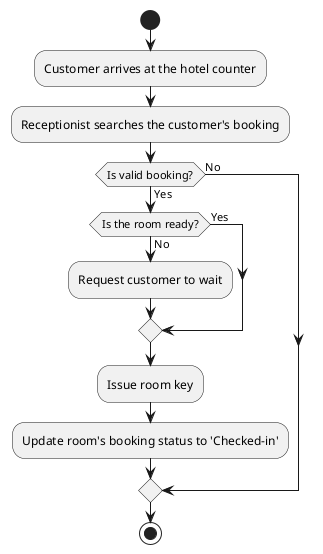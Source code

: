 @startuml
start
:Customer arrives at the hotel counter;
:Receptionist searches the customer's booking;

if (Is valid booking?) then (Yes)
    if (Is the room ready?) then (Yes)
    else (No)
        :Request customer to wait;
    endif
    :Issue room key;
    :Update room's booking status to 'Checked-in';
else (No)
endif

stop
@enduml
